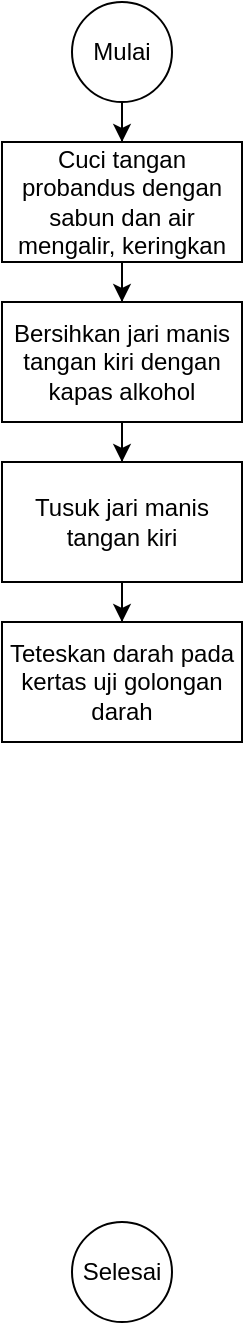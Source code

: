 <mxfile version="22.0.8" type="github">
  <diagram name="Page-1" id="Kc62rwCxeLzAcDJ4_W2b">
    <mxGraphModel dx="880" dy="460" grid="1" gridSize="10" guides="1" tooltips="1" connect="1" arrows="1" fold="1" page="1" pageScale="1" pageWidth="850" pageHeight="1100" math="0" shadow="0">
      <root>
        <mxCell id="0" />
        <mxCell id="1" parent="0" />
        <mxCell id="o488fmtiZktm5jhMPB9M-6" value="" style="edgeStyle=orthogonalEdgeStyle;rounded=0;orthogonalLoop=1;jettySize=auto;html=1;" edge="1" parent="1" source="o488fmtiZktm5jhMPB9M-1" target="o488fmtiZktm5jhMPB9M-5">
          <mxGeometry relative="1" as="geometry" />
        </mxCell>
        <mxCell id="o488fmtiZktm5jhMPB9M-1" value="Mulai" style="ellipse;whiteSpace=wrap;html=1;aspect=fixed;" vertex="1" parent="1">
          <mxGeometry x="385" y="190" width="50" height="50" as="geometry" />
        </mxCell>
        <mxCell id="o488fmtiZktm5jhMPB9M-3" value="Selesai" style="ellipse;whiteSpace=wrap;html=1;aspect=fixed;" vertex="1" parent="1">
          <mxGeometry x="385" y="800" width="50" height="50" as="geometry" />
        </mxCell>
        <mxCell id="o488fmtiZktm5jhMPB9M-8" value="" style="edgeStyle=orthogonalEdgeStyle;rounded=0;orthogonalLoop=1;jettySize=auto;html=1;" edge="1" parent="1" source="o488fmtiZktm5jhMPB9M-5" target="o488fmtiZktm5jhMPB9M-7">
          <mxGeometry relative="1" as="geometry" />
        </mxCell>
        <mxCell id="o488fmtiZktm5jhMPB9M-5" value="Cuci tangan probandus dengan sabun dan air mengalir, keringkan" style="rounded=0;whiteSpace=wrap;html=1;" vertex="1" parent="1">
          <mxGeometry x="350" y="260" width="120" height="60" as="geometry" />
        </mxCell>
        <mxCell id="o488fmtiZktm5jhMPB9M-10" value="" style="edgeStyle=orthogonalEdgeStyle;rounded=0;orthogonalLoop=1;jettySize=auto;html=1;" edge="1" parent="1" source="o488fmtiZktm5jhMPB9M-7" target="o488fmtiZktm5jhMPB9M-9">
          <mxGeometry relative="1" as="geometry" />
        </mxCell>
        <mxCell id="o488fmtiZktm5jhMPB9M-7" value="Bersihkan jari manis tangan kiri dengan kapas alkohol" style="rounded=0;whiteSpace=wrap;html=1;" vertex="1" parent="1">
          <mxGeometry x="350" y="340" width="120" height="60" as="geometry" />
        </mxCell>
        <mxCell id="o488fmtiZktm5jhMPB9M-12" value="" style="edgeStyle=orthogonalEdgeStyle;rounded=0;orthogonalLoop=1;jettySize=auto;html=1;" edge="1" parent="1" source="o488fmtiZktm5jhMPB9M-9" target="o488fmtiZktm5jhMPB9M-11">
          <mxGeometry relative="1" as="geometry" />
        </mxCell>
        <mxCell id="o488fmtiZktm5jhMPB9M-9" value="Tusuk jari manis tangan kiri" style="rounded=0;whiteSpace=wrap;html=1;" vertex="1" parent="1">
          <mxGeometry x="350" y="420" width="120" height="60" as="geometry" />
        </mxCell>
        <mxCell id="o488fmtiZktm5jhMPB9M-11" value="Teteskan darah pada kertas uji golongan darah" style="rounded=0;whiteSpace=wrap;html=1;" vertex="1" parent="1">
          <mxGeometry x="350" y="500" width="120" height="60" as="geometry" />
        </mxCell>
      </root>
    </mxGraphModel>
  </diagram>
</mxfile>
